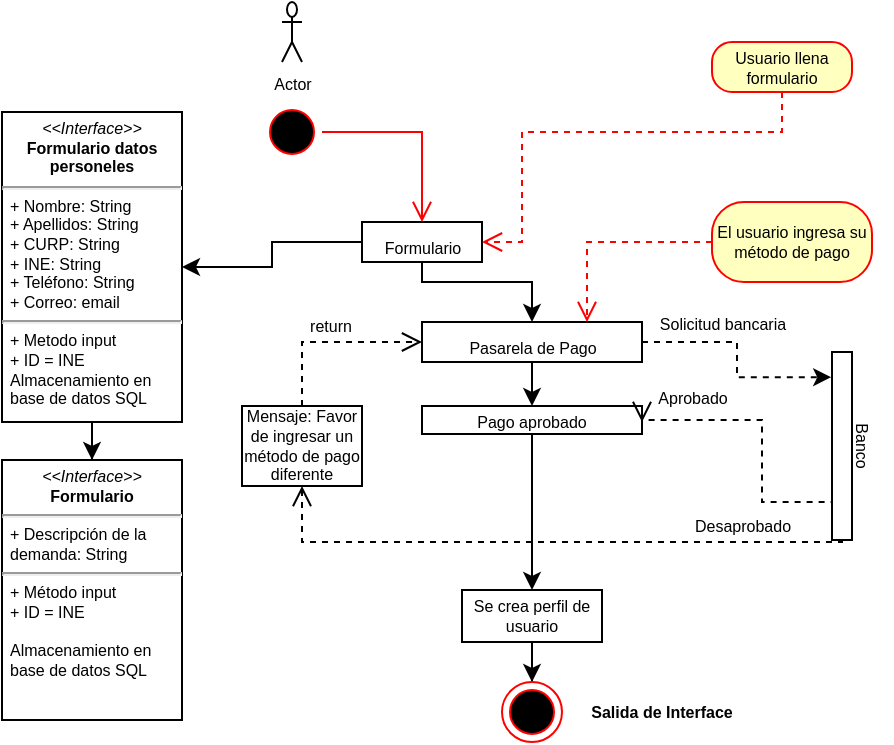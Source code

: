 <mxfile version="16.6.4" type="device"><diagram id="QHWZ4kRIctCG4pL3SpsQ" name="Page-1"><mxGraphModel dx="718" dy="404" grid="1" gridSize="10" guides="1" tooltips="1" connect="1" arrows="1" fold="1" page="1" pageScale="1" pageWidth="1169" pageHeight="827" math="0" shadow="0"><root><mxCell id="0"/><mxCell id="1" parent="0"/><mxCell id="fxlSwAw8NfO_0iI0wqKS-22" style="edgeStyle=orthogonalEdgeStyle;rounded=0;orthogonalLoop=1;jettySize=auto;html=1;entryX=0.5;entryY=0;entryDx=0;entryDy=0;fontSize=12;" parent="1" source="fxlSwAw8NfO_0iI0wqKS-16" target="fxlSwAw8NfO_0iI0wqKS-21" edge="1"><mxGeometry relative="1" as="geometry"><Array as="points"><mxPoint x="250" y="260"/><mxPoint x="305" y="260"/></Array></mxGeometry></mxCell><mxCell id="fxlSwAw8NfO_0iI0wqKS-74" style="edgeStyle=orthogonalEdgeStyle;rounded=0;orthogonalLoop=1;jettySize=auto;html=1;entryX=1;entryY=0.5;entryDx=0;entryDy=0;fontSize=8;" parent="1" source="fxlSwAw8NfO_0iI0wqKS-16" target="fxlSwAw8NfO_0iI0wqKS-72" edge="1"><mxGeometry relative="1" as="geometry"/></mxCell><mxCell id="fxlSwAw8NfO_0iI0wqKS-16" value="&lt;font style=&quot;font-size: 8px&quot;&gt;Formulario&lt;/font&gt;" style="html=1;fontSize=18;" parent="1" vertex="1"><mxGeometry x="220" y="230" width="60" height="20" as="geometry"/></mxCell><mxCell id="fxlSwAw8NfO_0iI0wqKS-17" value="" style="ellipse;html=1;shape=startState;fillColor=#000000;strokeColor=#ff0000;fontSize=18;" parent="1" vertex="1"><mxGeometry x="170" y="170" width="30" height="30" as="geometry"/></mxCell><mxCell id="fxlSwAw8NfO_0iI0wqKS-18" value="" style="edgeStyle=orthogonalEdgeStyle;html=1;verticalAlign=bottom;endArrow=open;endSize=8;strokeColor=#ff0000;rounded=0;fontSize=18;entryX=0.5;entryY=0;entryDx=0;entryDy=0;" parent="1" source="fxlSwAw8NfO_0iI0wqKS-17" target="fxlSwAw8NfO_0iI0wqKS-16" edge="1"><mxGeometry relative="1" as="geometry"><mxPoint x="495" y="210" as="targetPoint"/></mxGeometry></mxCell><mxCell id="fxlSwAw8NfO_0iI0wqKS-43" value="" style="edgeStyle=orthogonalEdgeStyle;rounded=0;orthogonalLoop=1;jettySize=auto;html=1;fontSize=12;" parent="1" source="fxlSwAw8NfO_0iI0wqKS-21" target="fxlSwAw8NfO_0iI0wqKS-42" edge="1"><mxGeometry relative="1" as="geometry"/></mxCell><mxCell id="fxlSwAw8NfO_0iI0wqKS-61" style="edgeStyle=orthogonalEdgeStyle;rounded=0;orthogonalLoop=1;jettySize=auto;html=1;entryX=-0.04;entryY=0.134;entryDx=0;entryDy=0;entryPerimeter=0;dashed=1;fontSize=8;" parent="1" source="fxlSwAw8NfO_0iI0wqKS-21" target="fxlSwAw8NfO_0iI0wqKS-50" edge="1"><mxGeometry relative="1" as="geometry"/></mxCell><mxCell id="fxlSwAw8NfO_0iI0wqKS-21" value="&lt;font style=&quot;font-size: 8px&quot;&gt;Pasarela de Pago&lt;/font&gt;" style="html=1;fontSize=18;" parent="1" vertex="1"><mxGeometry x="250" y="280" width="110" height="20" as="geometry"/></mxCell><mxCell id="fxlSwAw8NfO_0iI0wqKS-25" value="Actor" style="shape=umlActor;verticalLabelPosition=bottom;verticalAlign=top;html=1;fontSize=8;" parent="1" vertex="1"><mxGeometry x="180" y="120" width="10" height="30" as="geometry"/></mxCell><mxCell id="fxlSwAw8NfO_0iI0wqKS-37" value="Usuario llena formulario" style="rounded=1;whiteSpace=wrap;html=1;arcSize=40;fontColor=#000000;fillColor=#ffffc0;strokeColor=#ff0000;fontSize=8;" parent="1" vertex="1"><mxGeometry x="395" y="140" width="70" height="25" as="geometry"/></mxCell><mxCell id="fxlSwAw8NfO_0iI0wqKS-38" value="" style="edgeStyle=orthogonalEdgeStyle;html=1;verticalAlign=bottom;endArrow=open;endSize=8;strokeColor=#ff0000;rounded=0;dashed=1;fontSize=12;" parent="1" source="fxlSwAw8NfO_0iI0wqKS-37" target="fxlSwAw8NfO_0iI0wqKS-16" edge="1"><mxGeometry relative="1" as="geometry"><mxPoint x="470" y="185" as="targetPoint"/><Array as="points"><mxPoint x="430" y="185"/><mxPoint x="300" y="185"/><mxPoint x="300" y="240"/></Array></mxGeometry></mxCell><mxCell id="fxlSwAw8NfO_0iI0wqKS-65" style="edgeStyle=orthogonalEdgeStyle;rounded=0;orthogonalLoop=1;jettySize=auto;html=1;fontSize=8;" parent="1" source="fxlSwAw8NfO_0iI0wqKS-42" target="fxlSwAw8NfO_0iI0wqKS-64" edge="1"><mxGeometry relative="1" as="geometry"/></mxCell><mxCell id="fxlSwAw8NfO_0iI0wqKS-42" value="&lt;font style=&quot;font-size: 8px&quot;&gt;Pago aprobado&lt;/font&gt;" style="html=1;fontSize=12;whiteSpace=wrap;labelBackgroundColor=none;" parent="1" vertex="1"><mxGeometry x="250" y="322" width="110" height="14" as="geometry"/></mxCell><mxCell id="fxlSwAw8NfO_0iI0wqKS-46" value="&lt;font style=&quot;font-size: 8px;&quot;&gt;El usuario ingresa su método de pago&lt;/font&gt;" style="rounded=1;whiteSpace=wrap;html=1;arcSize=40;fontColor=#000000;fillColor=#ffffc0;strokeColor=#ff0000;fontSize=8;" parent="1" vertex="1"><mxGeometry x="395" y="220" width="80" height="40" as="geometry"/></mxCell><mxCell id="fxlSwAw8NfO_0iI0wqKS-47" value="" style="edgeStyle=orthogonalEdgeStyle;html=1;verticalAlign=bottom;endArrow=open;endSize=8;strokeColor=#ff0000;rounded=0;dashed=1;fontSize=12;entryX=0.75;entryY=0;entryDx=0;entryDy=0;" parent="1" source="fxlSwAw8NfO_0iI0wqKS-46" target="fxlSwAw8NfO_0iI0wqKS-21" edge="1"><mxGeometry relative="1" as="geometry"><mxPoint x="395" y="342.5" as="targetPoint"/></mxGeometry></mxCell><mxCell id="fxlSwAw8NfO_0iI0wqKS-50" value="" style="html=1;points=[];perimeter=orthogonalPerimeter;labelBackgroundColor=none;fontSize=12;" parent="1" vertex="1"><mxGeometry x="455" y="295" width="10" height="94" as="geometry"/></mxCell><mxCell id="fxlSwAw8NfO_0iI0wqKS-52" value="&lt;font style=&quot;font-size: 8px&quot;&gt;Aprobado&lt;/font&gt;" style="html=1;verticalAlign=bottom;endArrow=open;dashed=1;endSize=8;exitX=0;exitY=0.95;rounded=0;fontSize=12;edgeStyle=orthogonalEdgeStyle;" parent="1" source="fxlSwAw8NfO_0iI0wqKS-50" edge="1"><mxGeometry x="0.653" y="-3" relative="1" as="geometry"><mxPoint x="360" y="330" as="targetPoint"/><Array as="points"><mxPoint x="455" y="370"/><mxPoint x="420" y="370"/><mxPoint x="420" y="329"/><mxPoint x="360" y="329"/></Array><mxPoint as="offset"/></mxGeometry></mxCell><mxCell id="fxlSwAw8NfO_0iI0wqKS-56" value="Desaprobado" style="html=1;verticalAlign=bottom;endArrow=open;dashed=1;endSize=8;rounded=0;fontSize=8;edgeStyle=orthogonalEdgeStyle;" parent="1" source="fxlSwAw8NfO_0iI0wqKS-50" target="fxlSwAw8NfO_0iI0wqKS-57" edge="1"><mxGeometry x="-0.655" relative="1" as="geometry"><mxPoint x="490" y="520" as="sourcePoint"/><mxPoint x="210" y="410" as="targetPoint"/><Array as="points"><mxPoint x="190" y="390"/></Array><mxPoint as="offset"/></mxGeometry></mxCell><mxCell id="fxlSwAw8NfO_0iI0wqKS-57" value="Mensaje: Favor de ingresar un método de pago diferente" style="html=1;labelBackgroundColor=none;fontSize=8;whiteSpace=wrap;" parent="1" vertex="1"><mxGeometry x="160" y="322" width="60" height="40" as="geometry"/></mxCell><mxCell id="fxlSwAw8NfO_0iI0wqKS-59" value="return" style="html=1;verticalAlign=bottom;endArrow=open;dashed=1;endSize=8;rounded=0;fontSize=8;exitX=0.5;exitY=0;exitDx=0;exitDy=0;entryX=0;entryY=0.5;entryDx=0;entryDy=0;edgeStyle=orthogonalEdgeStyle;" parent="1" source="fxlSwAw8NfO_0iI0wqKS-57" target="fxlSwAw8NfO_0iI0wqKS-21" edge="1"><mxGeometry relative="1" as="geometry"><mxPoint x="230" y="310" as="sourcePoint"/><mxPoint x="150" y="310" as="targetPoint"/></mxGeometry></mxCell><mxCell id="fxlSwAw8NfO_0iI0wqKS-80" style="edgeStyle=orthogonalEdgeStyle;rounded=0;orthogonalLoop=1;jettySize=auto;html=1;entryX=0.5;entryY=0;entryDx=0;entryDy=0;fontSize=8;" parent="1" source="fxlSwAw8NfO_0iI0wqKS-64" target="fxlSwAw8NfO_0iI0wqKS-79" edge="1"><mxGeometry relative="1" as="geometry"/></mxCell><mxCell id="fxlSwAw8NfO_0iI0wqKS-64" value="Se crea perfil de usuario" style="html=1;labelBackgroundColor=none;fontSize=8;whiteSpace=wrap;" parent="1" vertex="1"><mxGeometry x="270" y="414" width="70" height="26" as="geometry"/></mxCell><mxCell id="fxlSwAw8NfO_0iI0wqKS-78" style="edgeStyle=orthogonalEdgeStyle;rounded=0;orthogonalLoop=1;jettySize=auto;html=1;entryX=0.5;entryY=0;entryDx=0;entryDy=0;fontSize=8;" parent="1" source="fxlSwAw8NfO_0iI0wqKS-72" target="fxlSwAw8NfO_0iI0wqKS-77" edge="1"><mxGeometry relative="1" as="geometry"/></mxCell><mxCell id="fxlSwAw8NfO_0iI0wqKS-72" value="&lt;p style=&quot;margin: 4px 0px 0px ; text-align: center ; font-size: 8px&quot;&gt;&lt;i style=&quot;font-size: 8px&quot;&gt;&amp;lt;&amp;lt;Interface&amp;gt;&amp;gt;&lt;/i&gt;&lt;br style=&quot;font-size: 8px&quot;&gt;&lt;b style=&quot;font-size: 8px&quot;&gt;Formulario datos personeles&lt;/b&gt;&lt;/p&gt;&lt;hr style=&quot;font-size: 8px&quot;&gt;&lt;p style=&quot;margin: 0px 0px 0px 4px ; font-size: 8px&quot;&gt;+ Nombre: String&lt;br style=&quot;font-size: 8px&quot;&gt;+ Apellidos: String&lt;/p&gt;&lt;p style=&quot;margin: 0px 0px 0px 4px ; font-size: 8px&quot;&gt;+ CURP: String&lt;/p&gt;&lt;p style=&quot;margin: 0px 0px 0px 4px ; font-size: 8px&quot;&gt;+ INE: String&lt;/p&gt;&lt;p style=&quot;margin: 0px 0px 0px 4px ; font-size: 8px&quot;&gt;+ Teléfono: String&lt;/p&gt;&lt;p style=&quot;margin: 0px 0px 0px 4px ; font-size: 8px&quot;&gt;+ Correo: email&lt;/p&gt;&lt;hr style=&quot;font-size: 8px&quot;&gt;&lt;p style=&quot;margin: 0px 0px 0px 4px ; font-size: 8px&quot;&gt;+ Metodo input&lt;/p&gt;&lt;p style=&quot;margin: 0px 0px 0px 4px ; font-size: 8px&quot;&gt;+ ID = INE&lt;/p&gt;&lt;p style=&quot;margin: 0px 0px 0px 4px ; font-size: 8px&quot;&gt;Almacenamiento en base de datos SQL&lt;/p&gt;" style="verticalAlign=top;align=left;overflow=fill;fontSize=8;fontFamily=Helvetica;html=1;labelBackgroundColor=none;whiteSpace=wrap;" parent="1" vertex="1"><mxGeometry x="40" y="175" width="90" height="155" as="geometry"/></mxCell><mxCell id="fxlSwAw8NfO_0iI0wqKS-77" value="&lt;p style=&quot;margin: 4px 0px 0px ; text-align: center ; font-size: 8px&quot;&gt;&lt;i style=&quot;font-size: 8px&quot;&gt;&amp;lt;&amp;lt;Interface&amp;gt;&amp;gt;&lt;/i&gt;&lt;br style=&quot;font-size: 8px&quot;&gt;&lt;b style=&quot;font-size: 8px&quot;&gt;Formulario&lt;/b&gt;&lt;/p&gt;&lt;hr style=&quot;font-size: 8px&quot;&gt;&lt;p style=&quot;margin: 0px 0px 0px 4px ; font-size: 8px&quot;&gt;+ Descripción de la demanda: String&lt;br&gt;&lt;/p&gt;&lt;hr style=&quot;font-size: 8px&quot;&gt;&lt;p style=&quot;margin: 0px 0px 0px 4px ; font-size: 8px&quot;&gt;+ Método input&lt;/p&gt;&lt;p style=&quot;margin: 0px 0px 0px 4px ; font-size: 8px&quot;&gt;+ ID = INE&lt;/p&gt;&lt;p style=&quot;margin: 0px 0px 0px 4px ; font-size: 8px&quot;&gt;&lt;br&gt;&lt;/p&gt;&lt;p style=&quot;margin: 0px 0px 0px 4px ; font-size: 8px&quot;&gt;Almacenamiento en base de datos SQL&lt;/p&gt;" style="verticalAlign=top;align=left;overflow=fill;fontSize=8;fontFamily=Helvetica;html=1;labelBackgroundColor=none;whiteSpace=wrap;" parent="1" vertex="1"><mxGeometry x="40" y="349" width="90" height="130" as="geometry"/></mxCell><mxCell id="fxlSwAw8NfO_0iI0wqKS-79" value="" style="ellipse;html=1;shape=endState;fillColor=#000000;strokeColor=#ff0000;labelBackgroundColor=none;fontSize=8;" parent="1" vertex="1"><mxGeometry x="290" y="460" width="30" height="30" as="geometry"/></mxCell><mxCell id="fxlSwAw8NfO_0iI0wqKS-81" value="Salida de Interface" style="text;align=center;fontStyle=1;verticalAlign=middle;spacingLeft=3;spacingRight=3;strokeColor=none;rotatable=0;points=[[0,0.5],[1,0.5]];portConstraint=eastwest;labelBackgroundColor=none;fontSize=8;" parent="1" vertex="1"><mxGeometry x="330" y="462" width="80" height="26" as="geometry"/></mxCell><mxCell id="JdJrMm4_UP6cPQhZ1wyf-1" value="&lt;span style=&quot;font-size: 8px&quot;&gt;Solicitud bancaria&lt;/span&gt;" style="text;html=1;align=center;verticalAlign=middle;resizable=0;points=[];autosize=1;strokeColor=none;fillColor=none;" vertex="1" parent="1"><mxGeometry x="360" y="270" width="80" height="20" as="geometry"/></mxCell><mxCell id="JdJrMm4_UP6cPQhZ1wyf-2" value="Banco" style="text;html=1;strokeColor=none;fillColor=none;align=center;verticalAlign=middle;whiteSpace=wrap;rounded=0;fontSize=8;rotation=90;" vertex="1" parent="1"><mxGeometry x="440" y="327" width="60" height="30" as="geometry"/></mxCell></root></mxGraphModel></diagram></mxfile>